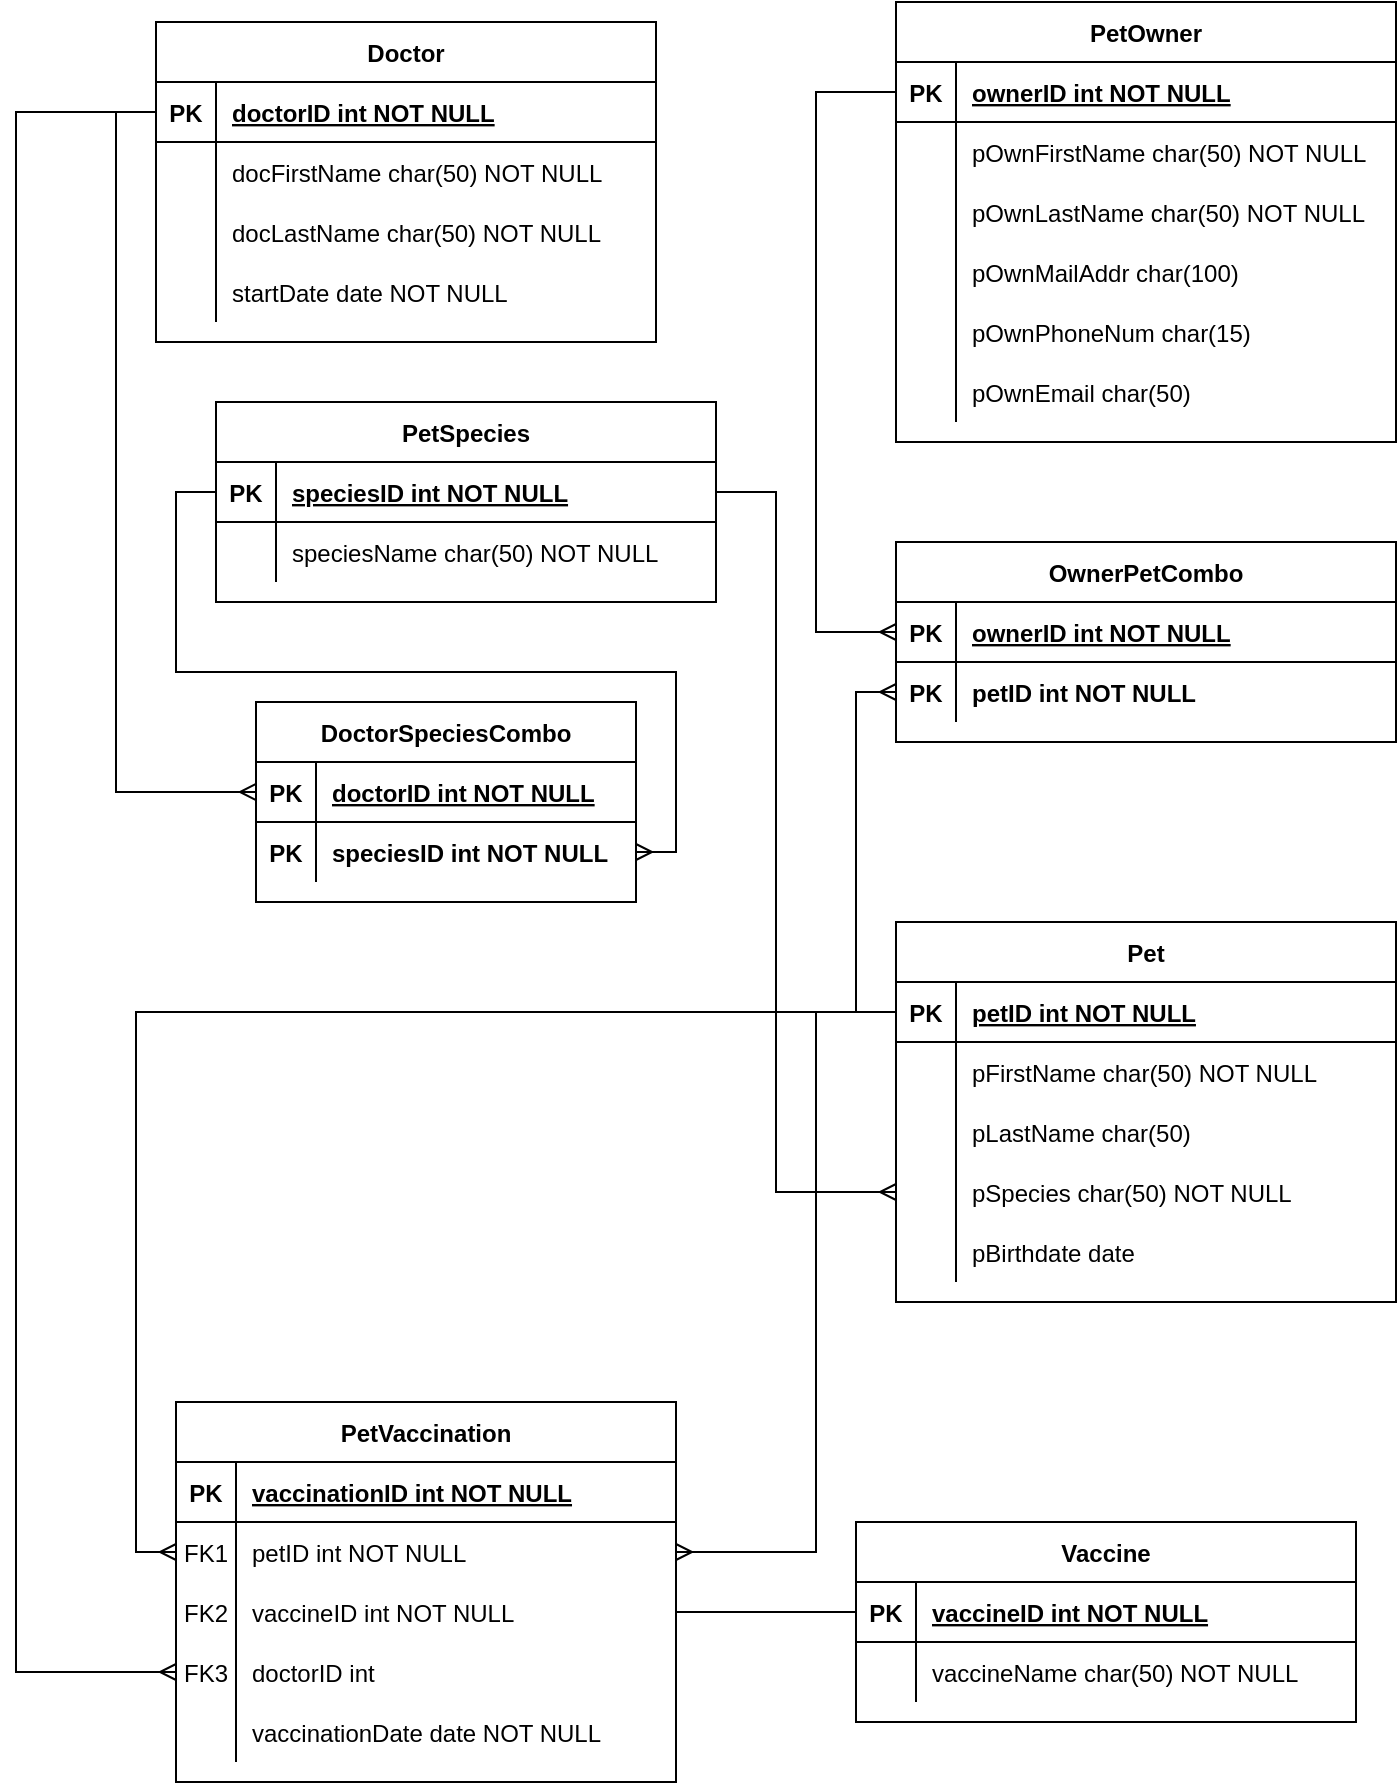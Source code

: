 <mxfile version="14.9.4" type="github">
  <diagram id="R2lEEEUBdFMjLlhIrx00" name="Page-1">
    <mxGraphModel dx="758" dy="784" grid="1" gridSize="10" guides="1" tooltips="1" connect="1" arrows="1" fold="1" page="1" pageScale="1" pageWidth="850" pageHeight="1100" math="0" shadow="0" extFonts="Permanent Marker^https://fonts.googleapis.com/css?family=Permanent+Marker">
      <root>
        <mxCell id="0" />
        <mxCell id="1" parent="0" />
        <mxCell id="C-vyLk0tnHw3VtMMgP7b-2" value="PetOwner" style="shape=table;startSize=30;container=1;collapsible=1;childLayout=tableLayout;fixedRows=1;rowLines=0;fontStyle=1;align=center;resizeLast=1;" parent="1" vertex="1">
          <mxGeometry x="590" y="10" width="250" height="220" as="geometry" />
        </mxCell>
        <mxCell id="C-vyLk0tnHw3VtMMgP7b-3" value="" style="shape=partialRectangle;collapsible=0;dropTarget=0;pointerEvents=0;fillColor=none;points=[[0,0.5],[1,0.5]];portConstraint=eastwest;top=0;left=0;right=0;bottom=1;" parent="C-vyLk0tnHw3VtMMgP7b-2" vertex="1">
          <mxGeometry y="30" width="250" height="30" as="geometry" />
        </mxCell>
        <mxCell id="C-vyLk0tnHw3VtMMgP7b-4" value="PK" style="shape=partialRectangle;overflow=hidden;connectable=0;fillColor=none;top=0;left=0;bottom=0;right=0;fontStyle=1;" parent="C-vyLk0tnHw3VtMMgP7b-3" vertex="1">
          <mxGeometry width="30" height="30" as="geometry" />
        </mxCell>
        <mxCell id="C-vyLk0tnHw3VtMMgP7b-5" value="ownerID int NOT NULL " style="shape=partialRectangle;overflow=hidden;connectable=0;fillColor=none;top=0;left=0;bottom=0;right=0;align=left;spacingLeft=6;fontStyle=5;" parent="C-vyLk0tnHw3VtMMgP7b-3" vertex="1">
          <mxGeometry x="30" width="220" height="30" as="geometry" />
        </mxCell>
        <mxCell id="C-vyLk0tnHw3VtMMgP7b-6" value="" style="shape=partialRectangle;collapsible=0;dropTarget=0;pointerEvents=0;fillColor=none;points=[[0,0.5],[1,0.5]];portConstraint=eastwest;top=0;left=0;right=0;bottom=0;" parent="C-vyLk0tnHw3VtMMgP7b-2" vertex="1">
          <mxGeometry y="60" width="250" height="30" as="geometry" />
        </mxCell>
        <mxCell id="C-vyLk0tnHw3VtMMgP7b-7" value="" style="shape=partialRectangle;overflow=hidden;connectable=0;fillColor=none;top=0;left=0;bottom=0;right=0;" parent="C-vyLk0tnHw3VtMMgP7b-6" vertex="1">
          <mxGeometry width="30" height="30" as="geometry" />
        </mxCell>
        <mxCell id="C-vyLk0tnHw3VtMMgP7b-8" value="pOwnFirstName char(50) NOT NULL" style="shape=partialRectangle;overflow=hidden;connectable=0;fillColor=none;top=0;left=0;bottom=0;right=0;align=left;spacingLeft=6;" parent="C-vyLk0tnHw3VtMMgP7b-6" vertex="1">
          <mxGeometry x="30" width="220" height="30" as="geometry" />
        </mxCell>
        <mxCell id="C-vyLk0tnHw3VtMMgP7b-9" value="" style="shape=partialRectangle;collapsible=0;dropTarget=0;pointerEvents=0;fillColor=none;points=[[0,0.5],[1,0.5]];portConstraint=eastwest;top=0;left=0;right=0;bottom=0;" parent="C-vyLk0tnHw3VtMMgP7b-2" vertex="1">
          <mxGeometry y="90" width="250" height="30" as="geometry" />
        </mxCell>
        <mxCell id="C-vyLk0tnHw3VtMMgP7b-10" value="" style="shape=partialRectangle;overflow=hidden;connectable=0;fillColor=none;top=0;left=0;bottom=0;right=0;" parent="C-vyLk0tnHw3VtMMgP7b-9" vertex="1">
          <mxGeometry width="30" height="30" as="geometry" />
        </mxCell>
        <mxCell id="C-vyLk0tnHw3VtMMgP7b-11" value="pOwnLastName char(50) NOT NULL" style="shape=partialRectangle;overflow=hidden;connectable=0;fillColor=none;top=0;left=0;bottom=0;right=0;align=left;spacingLeft=6;" parent="C-vyLk0tnHw3VtMMgP7b-9" vertex="1">
          <mxGeometry x="30" width="220" height="30" as="geometry" />
        </mxCell>
        <mxCell id="lto0YvfeURlPqjFJuu6j-101" style="shape=partialRectangle;collapsible=0;dropTarget=0;pointerEvents=0;fillColor=none;points=[[0,0.5],[1,0.5]];portConstraint=eastwest;top=0;left=0;right=0;bottom=0;" parent="C-vyLk0tnHw3VtMMgP7b-2" vertex="1">
          <mxGeometry y="120" width="250" height="30" as="geometry" />
        </mxCell>
        <mxCell id="lto0YvfeURlPqjFJuu6j-102" style="shape=partialRectangle;overflow=hidden;connectable=0;fillColor=none;top=0;left=0;bottom=0;right=0;" parent="lto0YvfeURlPqjFJuu6j-101" vertex="1">
          <mxGeometry width="30" height="30" as="geometry" />
        </mxCell>
        <mxCell id="lto0YvfeURlPqjFJuu6j-103" value="pOwnMailAddr char(100)" style="shape=partialRectangle;overflow=hidden;connectable=0;fillColor=none;top=0;left=0;bottom=0;right=0;align=left;spacingLeft=6;" parent="lto0YvfeURlPqjFJuu6j-101" vertex="1">
          <mxGeometry x="30" width="220" height="30" as="geometry" />
        </mxCell>
        <mxCell id="glfNAqS3u1Xzrukb6Ehi-1" style="shape=partialRectangle;collapsible=0;dropTarget=0;pointerEvents=0;fillColor=none;points=[[0,0.5],[1,0.5]];portConstraint=eastwest;top=0;left=0;right=0;bottom=0;" parent="C-vyLk0tnHw3VtMMgP7b-2" vertex="1">
          <mxGeometry y="150" width="250" height="30" as="geometry" />
        </mxCell>
        <mxCell id="glfNAqS3u1Xzrukb6Ehi-2" style="shape=partialRectangle;overflow=hidden;connectable=0;fillColor=none;top=0;left=0;bottom=0;right=0;" parent="glfNAqS3u1Xzrukb6Ehi-1" vertex="1">
          <mxGeometry width="30" height="30" as="geometry" />
        </mxCell>
        <mxCell id="glfNAqS3u1Xzrukb6Ehi-3" value="pOwnPhoneNum char(15)" style="shape=partialRectangle;overflow=hidden;connectable=0;fillColor=none;top=0;left=0;bottom=0;right=0;align=left;spacingLeft=6;" parent="glfNAqS3u1Xzrukb6Ehi-1" vertex="1">
          <mxGeometry x="30" width="220" height="30" as="geometry" />
        </mxCell>
        <mxCell id="glfNAqS3u1Xzrukb6Ehi-4" style="shape=partialRectangle;collapsible=0;dropTarget=0;pointerEvents=0;fillColor=none;points=[[0,0.5],[1,0.5]];portConstraint=eastwest;top=0;left=0;right=0;bottom=0;" parent="C-vyLk0tnHw3VtMMgP7b-2" vertex="1">
          <mxGeometry y="180" width="250" height="30" as="geometry" />
        </mxCell>
        <mxCell id="glfNAqS3u1Xzrukb6Ehi-5" style="shape=partialRectangle;overflow=hidden;connectable=0;fillColor=none;top=0;left=0;bottom=0;right=0;" parent="glfNAqS3u1Xzrukb6Ehi-4" vertex="1">
          <mxGeometry width="30" height="30" as="geometry" />
        </mxCell>
        <mxCell id="glfNAqS3u1Xzrukb6Ehi-6" value="pOwnEmail char(50)" style="shape=partialRectangle;overflow=hidden;connectable=0;fillColor=none;top=0;left=0;bottom=0;right=0;align=left;spacingLeft=6;" parent="glfNAqS3u1Xzrukb6Ehi-4" vertex="1">
          <mxGeometry x="30" width="220" height="30" as="geometry" />
        </mxCell>
        <mxCell id="C-vyLk0tnHw3VtMMgP7b-13" value="Pet" style="shape=table;startSize=30;container=1;collapsible=1;childLayout=tableLayout;fixedRows=1;rowLines=0;fontStyle=1;align=center;resizeLast=1;" parent="1" vertex="1">
          <mxGeometry x="590" y="470" width="250" height="190" as="geometry" />
        </mxCell>
        <mxCell id="C-vyLk0tnHw3VtMMgP7b-14" value="" style="shape=partialRectangle;collapsible=0;dropTarget=0;pointerEvents=0;fillColor=none;points=[[0,0.5],[1,0.5]];portConstraint=eastwest;top=0;left=0;right=0;bottom=1;" parent="C-vyLk0tnHw3VtMMgP7b-13" vertex="1">
          <mxGeometry y="30" width="250" height="30" as="geometry" />
        </mxCell>
        <mxCell id="C-vyLk0tnHw3VtMMgP7b-15" value="PK" style="shape=partialRectangle;overflow=hidden;connectable=0;fillColor=none;top=0;left=0;bottom=0;right=0;fontStyle=1;" parent="C-vyLk0tnHw3VtMMgP7b-14" vertex="1">
          <mxGeometry width="30" height="30" as="geometry" />
        </mxCell>
        <mxCell id="C-vyLk0tnHw3VtMMgP7b-16" value="petID int NOT NULL " style="shape=partialRectangle;overflow=hidden;connectable=0;fillColor=none;top=0;left=0;bottom=0;right=0;align=left;spacingLeft=6;fontStyle=5;" parent="C-vyLk0tnHw3VtMMgP7b-14" vertex="1">
          <mxGeometry x="30" width="220" height="30" as="geometry" />
        </mxCell>
        <mxCell id="C-vyLk0tnHw3VtMMgP7b-17" value="" style="shape=partialRectangle;collapsible=0;dropTarget=0;pointerEvents=0;fillColor=none;points=[[0,0.5],[1,0.5]];portConstraint=eastwest;top=0;left=0;right=0;bottom=0;" parent="C-vyLk0tnHw3VtMMgP7b-13" vertex="1">
          <mxGeometry y="60" width="250" height="30" as="geometry" />
        </mxCell>
        <mxCell id="C-vyLk0tnHw3VtMMgP7b-18" value="" style="shape=partialRectangle;overflow=hidden;connectable=0;fillColor=none;top=0;left=0;bottom=0;right=0;" parent="C-vyLk0tnHw3VtMMgP7b-17" vertex="1">
          <mxGeometry width="30" height="30" as="geometry" />
        </mxCell>
        <mxCell id="C-vyLk0tnHw3VtMMgP7b-19" value="pFirstName char(50) NOT NULL" style="shape=partialRectangle;overflow=hidden;connectable=0;fillColor=none;top=0;left=0;bottom=0;right=0;align=left;spacingLeft=6;" parent="C-vyLk0tnHw3VtMMgP7b-17" vertex="1">
          <mxGeometry x="30" width="220" height="30" as="geometry" />
        </mxCell>
        <mxCell id="C-vyLk0tnHw3VtMMgP7b-20" value="" style="shape=partialRectangle;collapsible=0;dropTarget=0;pointerEvents=0;fillColor=none;points=[[0,0.5],[1,0.5]];portConstraint=eastwest;top=0;left=0;right=0;bottom=0;" parent="C-vyLk0tnHw3VtMMgP7b-13" vertex="1">
          <mxGeometry y="90" width="250" height="30" as="geometry" />
        </mxCell>
        <mxCell id="C-vyLk0tnHw3VtMMgP7b-21" value="" style="shape=partialRectangle;overflow=hidden;connectable=0;fillColor=none;top=0;left=0;bottom=0;right=0;" parent="C-vyLk0tnHw3VtMMgP7b-20" vertex="1">
          <mxGeometry width="30" height="30" as="geometry" />
        </mxCell>
        <mxCell id="C-vyLk0tnHw3VtMMgP7b-22" value="pLastName char(50) " style="shape=partialRectangle;overflow=hidden;connectable=0;fillColor=none;top=0;left=0;bottom=0;right=0;align=left;spacingLeft=6;" parent="C-vyLk0tnHw3VtMMgP7b-20" vertex="1">
          <mxGeometry x="30" width="220" height="30" as="geometry" />
        </mxCell>
        <mxCell id="lto0YvfeURlPqjFJuu6j-21" style="shape=partialRectangle;collapsible=0;dropTarget=0;pointerEvents=0;fillColor=none;points=[[0,0.5],[1,0.5]];portConstraint=eastwest;top=0;left=0;right=0;bottom=0;" parent="C-vyLk0tnHw3VtMMgP7b-13" vertex="1">
          <mxGeometry y="120" width="250" height="30" as="geometry" />
        </mxCell>
        <mxCell id="lto0YvfeURlPqjFJuu6j-22" style="shape=partialRectangle;overflow=hidden;connectable=0;fillColor=none;top=0;left=0;bottom=0;right=0;" parent="lto0YvfeURlPqjFJuu6j-21" vertex="1">
          <mxGeometry width="30" height="30" as="geometry" />
        </mxCell>
        <mxCell id="lto0YvfeURlPqjFJuu6j-23" value="pSpecies char(50) NOT NULL " style="shape=partialRectangle;overflow=hidden;connectable=0;fillColor=none;top=0;left=0;bottom=0;right=0;align=left;spacingLeft=6;" parent="lto0YvfeURlPqjFJuu6j-21" vertex="1">
          <mxGeometry x="30" width="220" height="30" as="geometry" />
        </mxCell>
        <mxCell id="lto0YvfeURlPqjFJuu6j-24" style="shape=partialRectangle;collapsible=0;dropTarget=0;pointerEvents=0;fillColor=none;points=[[0,0.5],[1,0.5]];portConstraint=eastwest;top=0;left=0;right=0;bottom=0;" parent="C-vyLk0tnHw3VtMMgP7b-13" vertex="1">
          <mxGeometry y="150" width="250" height="30" as="geometry" />
        </mxCell>
        <mxCell id="lto0YvfeURlPqjFJuu6j-25" style="shape=partialRectangle;overflow=hidden;connectable=0;fillColor=none;top=0;left=0;bottom=0;right=0;" parent="lto0YvfeURlPqjFJuu6j-24" vertex="1">
          <mxGeometry width="30" height="30" as="geometry" />
        </mxCell>
        <mxCell id="lto0YvfeURlPqjFJuu6j-26" value="pBirthdate date " style="shape=partialRectangle;overflow=hidden;connectable=0;fillColor=none;top=0;left=0;bottom=0;right=0;align=left;spacingLeft=6;" parent="lto0YvfeURlPqjFJuu6j-24" vertex="1">
          <mxGeometry x="30" width="220" height="30" as="geometry" />
        </mxCell>
        <mxCell id="C-vyLk0tnHw3VtMMgP7b-23" value="Doctor" style="shape=table;startSize=30;container=1;collapsible=1;childLayout=tableLayout;fixedRows=1;rowLines=0;fontStyle=1;align=center;resizeLast=1;" parent="1" vertex="1">
          <mxGeometry x="220" y="20" width="250" height="160" as="geometry" />
        </mxCell>
        <mxCell id="C-vyLk0tnHw3VtMMgP7b-24" value="" style="shape=partialRectangle;collapsible=0;dropTarget=0;pointerEvents=0;fillColor=none;points=[[0,0.5],[1,0.5]];portConstraint=eastwest;top=0;left=0;right=0;bottom=1;" parent="C-vyLk0tnHw3VtMMgP7b-23" vertex="1">
          <mxGeometry y="30" width="250" height="30" as="geometry" />
        </mxCell>
        <mxCell id="C-vyLk0tnHw3VtMMgP7b-25" value="PK" style="shape=partialRectangle;overflow=hidden;connectable=0;fillColor=none;top=0;left=0;bottom=0;right=0;fontStyle=1;" parent="C-vyLk0tnHw3VtMMgP7b-24" vertex="1">
          <mxGeometry width="30" height="30" as="geometry" />
        </mxCell>
        <mxCell id="C-vyLk0tnHw3VtMMgP7b-26" value="doctorID int NOT NULL " style="shape=partialRectangle;overflow=hidden;connectable=0;fillColor=none;top=0;left=0;bottom=0;right=0;align=left;spacingLeft=6;fontStyle=5;" parent="C-vyLk0tnHw3VtMMgP7b-24" vertex="1">
          <mxGeometry x="30" width="220" height="30" as="geometry" />
        </mxCell>
        <mxCell id="C-vyLk0tnHw3VtMMgP7b-27" value="" style="shape=partialRectangle;collapsible=0;dropTarget=0;pointerEvents=0;fillColor=none;points=[[0,0.5],[1,0.5]];portConstraint=eastwest;top=0;left=0;right=0;bottom=0;" parent="C-vyLk0tnHw3VtMMgP7b-23" vertex="1">
          <mxGeometry y="60" width="250" height="30" as="geometry" />
        </mxCell>
        <mxCell id="C-vyLk0tnHw3VtMMgP7b-28" value="" style="shape=partialRectangle;overflow=hidden;connectable=0;fillColor=none;top=0;left=0;bottom=0;right=0;" parent="C-vyLk0tnHw3VtMMgP7b-27" vertex="1">
          <mxGeometry width="30" height="30" as="geometry" />
        </mxCell>
        <mxCell id="C-vyLk0tnHw3VtMMgP7b-29" value="docFirstName char(50) NOT NULL" style="shape=partialRectangle;overflow=hidden;connectable=0;fillColor=none;top=0;left=0;bottom=0;right=0;align=left;spacingLeft=6;" parent="C-vyLk0tnHw3VtMMgP7b-27" vertex="1">
          <mxGeometry x="30" width="220" height="30" as="geometry" />
        </mxCell>
        <mxCell id="lto0YvfeURlPqjFJuu6j-54" style="shape=partialRectangle;collapsible=0;dropTarget=0;pointerEvents=0;fillColor=none;points=[[0,0.5],[1,0.5]];portConstraint=eastwest;top=0;left=0;right=0;bottom=0;" parent="C-vyLk0tnHw3VtMMgP7b-23" vertex="1">
          <mxGeometry y="90" width="250" height="30" as="geometry" />
        </mxCell>
        <mxCell id="lto0YvfeURlPqjFJuu6j-55" style="shape=partialRectangle;overflow=hidden;connectable=0;fillColor=none;top=0;left=0;bottom=0;right=0;" parent="lto0YvfeURlPqjFJuu6j-54" vertex="1">
          <mxGeometry width="30" height="30" as="geometry" />
        </mxCell>
        <mxCell id="lto0YvfeURlPqjFJuu6j-56" value="docLastName char(50) NOT NULL" style="shape=partialRectangle;overflow=hidden;connectable=0;fillColor=none;top=0;left=0;bottom=0;right=0;align=left;spacingLeft=6;" parent="lto0YvfeURlPqjFJuu6j-54" vertex="1">
          <mxGeometry x="30" width="220" height="30" as="geometry" />
        </mxCell>
        <mxCell id="lto0YvfeURlPqjFJuu6j-57" style="shape=partialRectangle;collapsible=0;dropTarget=0;pointerEvents=0;fillColor=none;points=[[0,0.5],[1,0.5]];portConstraint=eastwest;top=0;left=0;right=0;bottom=0;" parent="C-vyLk0tnHw3VtMMgP7b-23" vertex="1">
          <mxGeometry y="120" width="250" height="30" as="geometry" />
        </mxCell>
        <mxCell id="lto0YvfeURlPqjFJuu6j-58" value="" style="shape=partialRectangle;overflow=hidden;connectable=0;fillColor=none;top=0;left=0;bottom=0;right=0;" parent="lto0YvfeURlPqjFJuu6j-57" vertex="1">
          <mxGeometry width="30" height="30" as="geometry" />
        </mxCell>
        <mxCell id="lto0YvfeURlPqjFJuu6j-59" value="startDate date NOT NULL" style="shape=partialRectangle;overflow=hidden;connectable=0;fillColor=none;top=0;left=0;bottom=0;right=0;align=left;spacingLeft=6;" parent="lto0YvfeURlPqjFJuu6j-57" vertex="1">
          <mxGeometry x="30" width="220" height="30" as="geometry" />
        </mxCell>
        <mxCell id="lto0YvfeURlPqjFJuu6j-1" value="OwnerPetCombo" style="shape=table;startSize=30;container=1;collapsible=1;childLayout=tableLayout;fixedRows=1;rowLines=0;fontStyle=1;align=center;resizeLast=1;" parent="1" vertex="1">
          <mxGeometry x="590" y="280" width="250" height="100" as="geometry" />
        </mxCell>
        <mxCell id="lto0YvfeURlPqjFJuu6j-2" value="" style="shape=partialRectangle;collapsible=0;dropTarget=0;pointerEvents=0;fillColor=none;points=[[0,0.5],[1,0.5]];portConstraint=eastwest;top=0;left=0;right=0;bottom=1;" parent="lto0YvfeURlPqjFJuu6j-1" vertex="1">
          <mxGeometry y="30" width="250" height="30" as="geometry" />
        </mxCell>
        <mxCell id="lto0YvfeURlPqjFJuu6j-3" value="PK" style="shape=partialRectangle;overflow=hidden;connectable=0;fillColor=none;top=0;left=0;bottom=0;right=0;fontStyle=1;" parent="lto0YvfeURlPqjFJuu6j-2" vertex="1">
          <mxGeometry width="30" height="30" as="geometry" />
        </mxCell>
        <mxCell id="lto0YvfeURlPqjFJuu6j-4" value="ownerID int NOT NULL " style="shape=partialRectangle;overflow=hidden;connectable=0;fillColor=none;top=0;left=0;bottom=0;right=0;align=left;spacingLeft=6;fontStyle=5;" parent="lto0YvfeURlPqjFJuu6j-2" vertex="1">
          <mxGeometry x="30" width="220" height="30" as="geometry" />
        </mxCell>
        <mxCell id="lto0YvfeURlPqjFJuu6j-8" value="" style="shape=partialRectangle;collapsible=0;dropTarget=0;pointerEvents=0;fillColor=none;points=[[0,0.5],[1,0.5]];portConstraint=eastwest;top=0;left=0;right=0;bottom=0;" parent="lto0YvfeURlPqjFJuu6j-1" vertex="1">
          <mxGeometry y="60" width="250" height="30" as="geometry" />
        </mxCell>
        <mxCell id="lto0YvfeURlPqjFJuu6j-9" value="PK" style="shape=partialRectangle;overflow=hidden;connectable=0;fillColor=none;top=0;left=0;bottom=0;right=0;fontStyle=1" parent="lto0YvfeURlPqjFJuu6j-8" vertex="1">
          <mxGeometry width="30" height="30" as="geometry" />
        </mxCell>
        <mxCell id="lto0YvfeURlPqjFJuu6j-10" value="petID int NOT NULL" style="shape=partialRectangle;overflow=hidden;connectable=0;fillColor=none;top=0;left=0;bottom=0;right=0;align=left;spacingLeft=6;fontStyle=1" parent="lto0YvfeURlPqjFJuu6j-8" vertex="1">
          <mxGeometry x="30" width="220" height="30" as="geometry" />
        </mxCell>
        <mxCell id="lto0YvfeURlPqjFJuu6j-27" value="PetVaccination" style="shape=table;startSize=30;container=1;collapsible=1;childLayout=tableLayout;fixedRows=1;rowLines=0;fontStyle=1;align=center;resizeLast=1;" parent="1" vertex="1">
          <mxGeometry x="230" y="710" width="250" height="190" as="geometry" />
        </mxCell>
        <mxCell id="lto0YvfeURlPqjFJuu6j-28" value="" style="shape=partialRectangle;collapsible=0;dropTarget=0;pointerEvents=0;fillColor=none;points=[[0,0.5],[1,0.5]];portConstraint=eastwest;top=0;left=0;right=0;bottom=1;" parent="lto0YvfeURlPqjFJuu6j-27" vertex="1">
          <mxGeometry y="30" width="250" height="30" as="geometry" />
        </mxCell>
        <mxCell id="lto0YvfeURlPqjFJuu6j-29" value="PK" style="shape=partialRectangle;overflow=hidden;connectable=0;fillColor=none;top=0;left=0;bottom=0;right=0;fontStyle=1;" parent="lto0YvfeURlPqjFJuu6j-28" vertex="1">
          <mxGeometry width="30" height="30" as="geometry" />
        </mxCell>
        <mxCell id="lto0YvfeURlPqjFJuu6j-30" value="vaccinationID int NOT NULL " style="shape=partialRectangle;overflow=hidden;connectable=0;fillColor=none;top=0;left=0;bottom=0;right=0;align=left;spacingLeft=6;fontStyle=5;" parent="lto0YvfeURlPqjFJuu6j-28" vertex="1">
          <mxGeometry x="30" width="220" height="30" as="geometry" />
        </mxCell>
        <mxCell id="lto0YvfeURlPqjFJuu6j-31" value="" style="shape=partialRectangle;collapsible=0;dropTarget=0;pointerEvents=0;fillColor=none;points=[[0,0.5],[1,0.5]];portConstraint=eastwest;top=0;left=0;right=0;bottom=0;" parent="lto0YvfeURlPqjFJuu6j-27" vertex="1">
          <mxGeometry y="60" width="250" height="30" as="geometry" />
        </mxCell>
        <mxCell id="lto0YvfeURlPqjFJuu6j-32" value="FK1" style="shape=partialRectangle;overflow=hidden;connectable=0;fillColor=none;top=0;left=0;bottom=0;right=0;" parent="lto0YvfeURlPqjFJuu6j-31" vertex="1">
          <mxGeometry width="30" height="30" as="geometry" />
        </mxCell>
        <mxCell id="lto0YvfeURlPqjFJuu6j-33" value="petID int NOT NULL" style="shape=partialRectangle;overflow=hidden;connectable=0;fillColor=none;top=0;left=0;bottom=0;right=0;align=left;spacingLeft=6;" parent="lto0YvfeURlPqjFJuu6j-31" vertex="1">
          <mxGeometry x="30" width="220" height="30" as="geometry" />
        </mxCell>
        <mxCell id="lto0YvfeURlPqjFJuu6j-34" value="" style="shape=partialRectangle;collapsible=0;dropTarget=0;pointerEvents=0;fillColor=none;points=[[0,0.5],[1,0.5]];portConstraint=eastwest;top=0;left=0;right=0;bottom=0;" parent="lto0YvfeURlPqjFJuu6j-27" vertex="1">
          <mxGeometry y="90" width="250" height="30" as="geometry" />
        </mxCell>
        <mxCell id="lto0YvfeURlPqjFJuu6j-35" value="FK2" style="shape=partialRectangle;overflow=hidden;connectable=0;fillColor=none;top=0;left=0;bottom=0;right=0;" parent="lto0YvfeURlPqjFJuu6j-34" vertex="1">
          <mxGeometry width="30" height="30" as="geometry" />
        </mxCell>
        <mxCell id="lto0YvfeURlPqjFJuu6j-36" value="vaccineID int NOT NULL" style="shape=partialRectangle;overflow=hidden;connectable=0;fillColor=none;top=0;left=0;bottom=0;right=0;align=left;spacingLeft=6;" parent="lto0YvfeURlPqjFJuu6j-34" vertex="1">
          <mxGeometry x="30" width="220" height="30" as="geometry" />
        </mxCell>
        <mxCell id="lto0YvfeURlPqjFJuu6j-37" style="shape=partialRectangle;collapsible=0;dropTarget=0;pointerEvents=0;fillColor=none;points=[[0,0.5],[1,0.5]];portConstraint=eastwest;top=0;left=0;right=0;bottom=0;" parent="lto0YvfeURlPqjFJuu6j-27" vertex="1">
          <mxGeometry y="120" width="250" height="30" as="geometry" />
        </mxCell>
        <mxCell id="lto0YvfeURlPqjFJuu6j-38" value="FK3" style="shape=partialRectangle;overflow=hidden;connectable=0;fillColor=none;top=0;left=0;bottom=0;right=0;" parent="lto0YvfeURlPqjFJuu6j-37" vertex="1">
          <mxGeometry width="30" height="30" as="geometry" />
        </mxCell>
        <mxCell id="lto0YvfeURlPqjFJuu6j-39" value="doctorID int " style="shape=partialRectangle;overflow=hidden;connectable=0;fillColor=none;top=0;left=0;bottom=0;right=0;align=left;spacingLeft=6;" parent="lto0YvfeURlPqjFJuu6j-37" vertex="1">
          <mxGeometry x="30" width="220" height="30" as="geometry" />
        </mxCell>
        <mxCell id="lto0YvfeURlPqjFJuu6j-40" style="shape=partialRectangle;collapsible=0;dropTarget=0;pointerEvents=0;fillColor=none;points=[[0,0.5],[1,0.5]];portConstraint=eastwest;top=0;left=0;right=0;bottom=0;" parent="lto0YvfeURlPqjFJuu6j-27" vertex="1">
          <mxGeometry y="150" width="250" height="30" as="geometry" />
        </mxCell>
        <mxCell id="lto0YvfeURlPqjFJuu6j-41" style="shape=partialRectangle;overflow=hidden;connectable=0;fillColor=none;top=0;left=0;bottom=0;right=0;" parent="lto0YvfeURlPqjFJuu6j-40" vertex="1">
          <mxGeometry width="30" height="30" as="geometry" />
        </mxCell>
        <mxCell id="lto0YvfeURlPqjFJuu6j-42" value="vaccinationDate date NOT NULL" style="shape=partialRectangle;overflow=hidden;connectable=0;fillColor=none;top=0;left=0;bottom=0;right=0;align=left;spacingLeft=6;" parent="lto0YvfeURlPqjFJuu6j-40" vertex="1">
          <mxGeometry x="30" width="220" height="30" as="geometry" />
        </mxCell>
        <mxCell id="lto0YvfeURlPqjFJuu6j-44" value="Vaccine" style="shape=table;startSize=30;container=1;collapsible=1;childLayout=tableLayout;fixedRows=1;rowLines=0;fontStyle=1;align=center;resizeLast=1;" parent="1" vertex="1">
          <mxGeometry x="570" y="770" width="250" height="100" as="geometry" />
        </mxCell>
        <mxCell id="lto0YvfeURlPqjFJuu6j-45" value="" style="shape=partialRectangle;collapsible=0;dropTarget=0;pointerEvents=0;fillColor=none;points=[[0,0.5],[1,0.5]];portConstraint=eastwest;top=0;left=0;right=0;bottom=1;" parent="lto0YvfeURlPqjFJuu6j-44" vertex="1">
          <mxGeometry y="30" width="250" height="30" as="geometry" />
        </mxCell>
        <mxCell id="lto0YvfeURlPqjFJuu6j-46" value="PK" style="shape=partialRectangle;overflow=hidden;connectable=0;fillColor=none;top=0;left=0;bottom=0;right=0;fontStyle=1;" parent="lto0YvfeURlPqjFJuu6j-45" vertex="1">
          <mxGeometry width="30" height="30" as="geometry" />
        </mxCell>
        <mxCell id="lto0YvfeURlPqjFJuu6j-47" value="vaccineID int NOT NULL " style="shape=partialRectangle;overflow=hidden;connectable=0;fillColor=none;top=0;left=0;bottom=0;right=0;align=left;spacingLeft=6;fontStyle=5;" parent="lto0YvfeURlPqjFJuu6j-45" vertex="1">
          <mxGeometry x="30" width="220" height="30" as="geometry" />
        </mxCell>
        <mxCell id="lto0YvfeURlPqjFJuu6j-48" value="" style="shape=partialRectangle;collapsible=0;dropTarget=0;pointerEvents=0;fillColor=none;points=[[0,0.5],[1,0.5]];portConstraint=eastwest;top=0;left=0;right=0;bottom=0;" parent="lto0YvfeURlPqjFJuu6j-44" vertex="1">
          <mxGeometry y="60" width="250" height="30" as="geometry" />
        </mxCell>
        <mxCell id="lto0YvfeURlPqjFJuu6j-49" value="" style="shape=partialRectangle;overflow=hidden;connectable=0;fillColor=none;top=0;left=0;bottom=0;right=0;" parent="lto0YvfeURlPqjFJuu6j-48" vertex="1">
          <mxGeometry width="30" height="30" as="geometry" />
        </mxCell>
        <mxCell id="lto0YvfeURlPqjFJuu6j-50" value="vaccineName char(50) NOT NULL" style="shape=partialRectangle;overflow=hidden;connectable=0;fillColor=none;top=0;left=0;bottom=0;right=0;align=left;spacingLeft=6;" parent="lto0YvfeURlPqjFJuu6j-48" vertex="1">
          <mxGeometry x="30" width="220" height="30" as="geometry" />
        </mxCell>
        <mxCell id="lto0YvfeURlPqjFJuu6j-60" value="PetSpecies" style="shape=table;startSize=30;container=1;collapsible=1;childLayout=tableLayout;fixedRows=1;rowLines=0;fontStyle=1;align=center;resizeLast=1;" parent="1" vertex="1">
          <mxGeometry x="250" y="210" width="250" height="100" as="geometry" />
        </mxCell>
        <mxCell id="lto0YvfeURlPqjFJuu6j-61" value="" style="shape=partialRectangle;collapsible=0;dropTarget=0;pointerEvents=0;fillColor=none;points=[[0,0.5],[1,0.5]];portConstraint=eastwest;top=0;left=0;right=0;bottom=1;" parent="lto0YvfeURlPqjFJuu6j-60" vertex="1">
          <mxGeometry y="30" width="250" height="30" as="geometry" />
        </mxCell>
        <mxCell id="lto0YvfeURlPqjFJuu6j-62" value="PK" style="shape=partialRectangle;overflow=hidden;connectable=0;fillColor=none;top=0;left=0;bottom=0;right=0;fontStyle=1;" parent="lto0YvfeURlPqjFJuu6j-61" vertex="1">
          <mxGeometry width="30" height="30" as="geometry" />
        </mxCell>
        <mxCell id="lto0YvfeURlPqjFJuu6j-63" value="speciesID int NOT NULL " style="shape=partialRectangle;overflow=hidden;connectable=0;fillColor=none;top=0;left=0;bottom=0;right=0;align=left;spacingLeft=6;fontStyle=5;" parent="lto0YvfeURlPqjFJuu6j-61" vertex="1">
          <mxGeometry x="30" width="220" height="30" as="geometry" />
        </mxCell>
        <mxCell id="lto0YvfeURlPqjFJuu6j-64" value="" style="shape=partialRectangle;collapsible=0;dropTarget=0;pointerEvents=0;fillColor=none;points=[[0,0.5],[1,0.5]];portConstraint=eastwest;top=0;left=0;right=0;bottom=0;" parent="lto0YvfeURlPqjFJuu6j-60" vertex="1">
          <mxGeometry y="60" width="250" height="30" as="geometry" />
        </mxCell>
        <mxCell id="lto0YvfeURlPqjFJuu6j-65" value="" style="shape=partialRectangle;overflow=hidden;connectable=0;fillColor=none;top=0;left=0;bottom=0;right=0;" parent="lto0YvfeURlPqjFJuu6j-64" vertex="1">
          <mxGeometry width="30" height="30" as="geometry" />
        </mxCell>
        <mxCell id="lto0YvfeURlPqjFJuu6j-66" value="speciesName char(50) NOT NULL" style="shape=partialRectangle;overflow=hidden;connectable=0;fillColor=none;top=0;left=0;bottom=0;right=0;align=left;spacingLeft=6;" parent="lto0YvfeURlPqjFJuu6j-64" vertex="1">
          <mxGeometry x="30" width="220" height="30" as="geometry" />
        </mxCell>
        <mxCell id="lto0YvfeURlPqjFJuu6j-76" style="edgeStyle=orthogonalEdgeStyle;rounded=0;orthogonalLoop=1;jettySize=auto;html=1;entryX=0;entryY=0.5;entryDx=0;entryDy=0;startArrow=none;startFill=0;endArrow=ERmany;endFill=0;" parent="1" source="C-vyLk0tnHw3VtMMgP7b-14" target="lto0YvfeURlPqjFJuu6j-8" edge="1">
          <mxGeometry relative="1" as="geometry" />
        </mxCell>
        <mxCell id="lto0YvfeURlPqjFJuu6j-77" style="edgeStyle=orthogonalEdgeStyle;rounded=0;orthogonalLoop=1;jettySize=auto;html=1;entryX=0;entryY=0.5;entryDx=0;entryDy=0;startArrow=none;startFill=0;endArrow=ERmany;endFill=0;exitX=0;exitY=0.5;exitDx=0;exitDy=0;" parent="1" source="C-vyLk0tnHw3VtMMgP7b-3" target="lto0YvfeURlPqjFJuu6j-2" edge="1">
          <mxGeometry relative="1" as="geometry">
            <mxPoint x="520" y="60" as="sourcePoint" />
            <Array as="points">
              <mxPoint x="550" y="55" />
              <mxPoint x="550" y="325" />
            </Array>
          </mxGeometry>
        </mxCell>
        <mxCell id="lto0YvfeURlPqjFJuu6j-78" value="DoctorSpeciesCombo" style="shape=table;startSize=30;container=1;collapsible=1;childLayout=tableLayout;fixedRows=1;rowLines=0;fontStyle=1;align=center;resizeLast=1;" parent="1" vertex="1">
          <mxGeometry x="270" y="360" width="190" height="100" as="geometry" />
        </mxCell>
        <mxCell id="lto0YvfeURlPqjFJuu6j-79" value="" style="shape=partialRectangle;collapsible=0;dropTarget=0;pointerEvents=0;fillColor=none;points=[[0,0.5],[1,0.5]];portConstraint=eastwest;top=0;left=0;right=0;bottom=1;" parent="lto0YvfeURlPqjFJuu6j-78" vertex="1">
          <mxGeometry y="30" width="190" height="30" as="geometry" />
        </mxCell>
        <mxCell id="lto0YvfeURlPqjFJuu6j-80" value="PK" style="shape=partialRectangle;overflow=hidden;connectable=0;fillColor=none;top=0;left=0;bottom=0;right=0;fontStyle=1;" parent="lto0YvfeURlPqjFJuu6j-79" vertex="1">
          <mxGeometry width="30" height="30" as="geometry" />
        </mxCell>
        <mxCell id="lto0YvfeURlPqjFJuu6j-81" value="doctorID int NOT NULL " style="shape=partialRectangle;overflow=hidden;connectable=0;fillColor=none;top=0;left=0;bottom=0;right=0;align=left;spacingLeft=6;fontStyle=5;" parent="lto0YvfeURlPqjFJuu6j-79" vertex="1">
          <mxGeometry x="30" width="160" height="30" as="geometry" />
        </mxCell>
        <mxCell id="lto0YvfeURlPqjFJuu6j-82" value="" style="shape=partialRectangle;collapsible=0;dropTarget=0;pointerEvents=0;fillColor=none;points=[[0,0.5],[1,0.5]];portConstraint=eastwest;top=0;left=0;right=0;bottom=0;" parent="lto0YvfeURlPqjFJuu6j-78" vertex="1">
          <mxGeometry y="60" width="190" height="30" as="geometry" />
        </mxCell>
        <mxCell id="lto0YvfeURlPqjFJuu6j-83" value="PK" style="shape=partialRectangle;overflow=hidden;connectable=0;fillColor=none;top=0;left=0;bottom=0;right=0;fontStyle=1" parent="lto0YvfeURlPqjFJuu6j-82" vertex="1">
          <mxGeometry width="30" height="30" as="geometry" />
        </mxCell>
        <mxCell id="lto0YvfeURlPqjFJuu6j-84" value="speciesID int NOT NULL" style="shape=partialRectangle;overflow=hidden;connectable=0;fillColor=none;top=0;left=0;bottom=0;right=0;align=left;spacingLeft=6;fontStyle=1" parent="lto0YvfeURlPqjFJuu6j-82" vertex="1">
          <mxGeometry x="30" width="160" height="30" as="geometry" />
        </mxCell>
        <mxCell id="lto0YvfeURlPqjFJuu6j-85" style="edgeStyle=orthogonalEdgeStyle;rounded=0;orthogonalLoop=1;jettySize=auto;html=1;entryX=1;entryY=0.5;entryDx=0;entryDy=0;startArrow=none;startFill=0;endArrow=ERmany;endFill=0;" parent="1" source="lto0YvfeURlPqjFJuu6j-61" target="lto0YvfeURlPqjFJuu6j-82" edge="1">
          <mxGeometry relative="1" as="geometry" />
        </mxCell>
        <mxCell id="lto0YvfeURlPqjFJuu6j-87" style="edgeStyle=orthogonalEdgeStyle;rounded=0;orthogonalLoop=1;jettySize=auto;html=1;entryX=0;entryY=0.5;entryDx=0;entryDy=0;startArrow=none;startFill=0;endArrow=ERmany;endFill=0;" parent="1" source="lto0YvfeURlPqjFJuu6j-61" target="lto0YvfeURlPqjFJuu6j-21" edge="1">
          <mxGeometry relative="1" as="geometry">
            <Array as="points">
              <mxPoint x="530" y="255" />
              <mxPoint x="530" y="605" />
            </Array>
          </mxGeometry>
        </mxCell>
        <mxCell id="lto0YvfeURlPqjFJuu6j-89" style="edgeStyle=orthogonalEdgeStyle;rounded=0;orthogonalLoop=1;jettySize=auto;html=1;entryX=1;entryY=0.5;entryDx=0;entryDy=0;startArrow=none;startFill=0;endArrow=ERmany;endFill=0;" parent="1" source="C-vyLk0tnHw3VtMMgP7b-14" target="lto0YvfeURlPqjFJuu6j-31" edge="1">
          <mxGeometry relative="1" as="geometry">
            <Array as="points">
              <mxPoint x="550" y="515" />
              <mxPoint x="550" y="785" />
            </Array>
          </mxGeometry>
        </mxCell>
        <mxCell id="lto0YvfeURlPqjFJuu6j-90" style="edgeStyle=orthogonalEdgeStyle;rounded=0;orthogonalLoop=1;jettySize=auto;html=1;entryX=1;entryY=0.5;entryDx=0;entryDy=0;startArrow=none;startFill=0;endArrow=none;endFill=0;" parent="1" source="lto0YvfeURlPqjFJuu6j-45" target="lto0YvfeURlPqjFJuu6j-34" edge="1">
          <mxGeometry relative="1" as="geometry" />
        </mxCell>
        <mxCell id="lto0YvfeURlPqjFJuu6j-95" style="edgeStyle=orthogonalEdgeStyle;rounded=0;orthogonalLoop=1;jettySize=auto;html=1;entryX=0;entryY=0.5;entryDx=0;entryDy=0;startArrow=none;startFill=0;endArrow=ERmany;endFill=0;" parent="1" source="C-vyLk0tnHw3VtMMgP7b-14" target="lto0YvfeURlPqjFJuu6j-31" edge="1">
          <mxGeometry relative="1" as="geometry">
            <mxPoint x="290" y="555" as="targetPoint" />
          </mxGeometry>
        </mxCell>
        <mxCell id="lto0YvfeURlPqjFJuu6j-97" style="edgeStyle=orthogonalEdgeStyle;rounded=0;orthogonalLoop=1;jettySize=auto;html=1;entryX=0;entryY=0.5;entryDx=0;entryDy=0;startArrow=none;startFill=0;endArrow=ERmany;endFill=0;exitX=0;exitY=0.5;exitDx=0;exitDy=0;" parent="1" source="C-vyLk0tnHw3VtMMgP7b-24" target="lto0YvfeURlPqjFJuu6j-79" edge="1">
          <mxGeometry relative="1" as="geometry" />
        </mxCell>
        <mxCell id="glfNAqS3u1Xzrukb6Ehi-7" style="edgeStyle=orthogonalEdgeStyle;rounded=0;orthogonalLoop=1;jettySize=auto;html=1;entryX=0;entryY=0.5;entryDx=0;entryDy=0;endArrow=ERmany;endFill=0;" parent="1" source="C-vyLk0tnHw3VtMMgP7b-24" target="lto0YvfeURlPqjFJuu6j-37" edge="1">
          <mxGeometry relative="1" as="geometry">
            <Array as="points">
              <mxPoint x="150" y="65" />
              <mxPoint x="150" y="845" />
            </Array>
          </mxGeometry>
        </mxCell>
      </root>
    </mxGraphModel>
  </diagram>
</mxfile>

